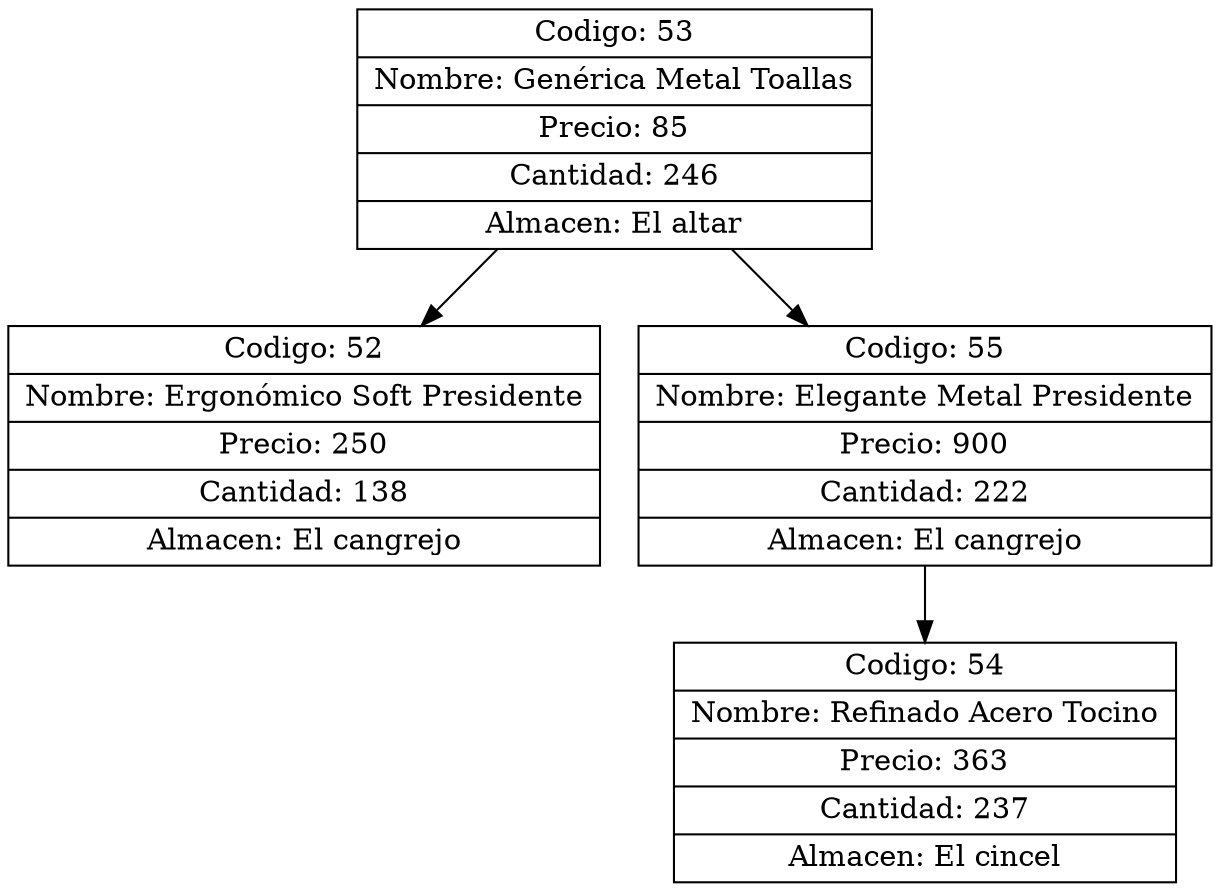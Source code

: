 digraph G{
node[shape="box" shape="record"]
nodo53[label="{ Codigo: 53 | Nombre: Genérica Metal Toallas | Precio: 85 | Cantidad: 246 | Almacen: El altar}"];
nodo52[label="{ Codigo: 52 | Nombre: Ergonómico Soft Presidente | Precio: 250 | Cantidad: 138 | Almacen: El cangrejo}"];
nodo53->nodo52;
nodo55[label="{ Codigo: 55 | Nombre: Elegante Metal Presidente | Precio: 900 | Cantidad: 222 | Almacen: El cangrejo}"];
nodo54[label="{ Codigo: 54 | Nombre: Refinado Acero Tocino | Precio: 363 | Cantidad: 237 | Almacen: El cincel}"];
nodo55->nodo54;
nodo53->nodo55;
}
